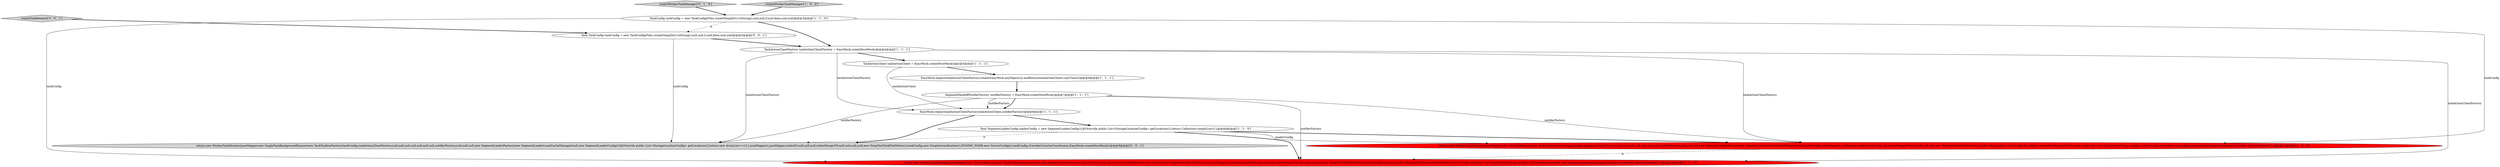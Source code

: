digraph {
3 [style = filled, label = "EasyMock.replay(taskActionClientFactory,taskActionClient,notifierFactory)@@@8@@@['1', '1', '1']", fillcolor = white, shape = ellipse image = "AAA0AAABBB1BBB"];
11 [style = filled, label = "return new WorkerTaskMonitor(jsonMapper,new SingleTaskBackgroundRunner(new TaskToolboxFactory(taskConfig,taskActionClientFactory,null,null,null,null,null,null,null,notifierFactory,null,null,null,new SegmentLoaderFactory(new SegmentLoaderLocalCacheManager(null,new SegmentLoaderConfig(){@Override public List<StorageLocationConfig> getLocations(){return new ArrayList<>()}},jsonMapper)),jsonMapper,indexIO,null,null,null,indexMergerV9,null,null,null,null,new NoopTestTaskFileWriter()),taskConfig,new NoopServiceEmitter(),DUMMY_NODE,new ServerConfig()),taskConfig,cf,workerCuratorCoordinator,EasyMock.createNiceMock())@@@9@@@['0', '0', '1']", fillcolor = lightgray, shape = ellipse image = "AAA0AAABBB3BBB"];
4 [style = filled, label = "TaskConfig taskConfig = new TaskConfig(Files.createTempDir().toString(),null,null,0,null,false,null,null)@@@3@@@['1', '1', '0']", fillcolor = white, shape = ellipse image = "AAA0AAABBB1BBB"];
13 [style = filled, label = "createTaskMonitor['0', '0', '1']", fillcolor = lightgray, shape = diamond image = "AAA0AAABBB3BBB"];
10 [style = filled, label = "return new WorkerTaskManager(jsonMapper,new TestTaskRunner(new TaskToolboxFactory(taskConfig,taskActionClientFactory,null,null,null,null,null,null,null,notifierFactory,null,null,null,new SegmentLoaderFactory(null,jsonMapper),jsonMapper,indexIO,null,null,null,indexMergerV9,null,null,null,null,new NoopTestTaskFileWriter()),taskConfig,location),taskConfig,EasyMock.createNiceMock()){@Override protected void taskStarted(String taskId){}@Override protected void taskAnnouncementChanged(TaskAnnouncement announcement){}}@@@15@@@['0', '1', '0']", fillcolor = red, shape = ellipse image = "AAA1AAABBB2BBB"];
5 [style = filled, label = "TaskActionClient taskActionClient = EasyMock.createNiceMock()@@@5@@@['1', '1', '1']", fillcolor = white, shape = ellipse image = "AAA0AAABBB1BBB"];
6 [style = filled, label = "return new WorkerTaskManager(jsonMapper,new TestTaskRunner(new TaskToolboxFactory(taskConfig,taskActionClientFactory,null,null,null,null,null,null,null,notifierFactory,null,null,null,new SegmentLoaderFactory(new SegmentLoaderLocalCacheManager(null,loaderConfig,jsonMapper)),jsonMapper,indexIO,null,null,null,indexMergerV9,null,null,null,null,new NoopTestTaskFileWriter()),taskConfig,location),taskConfig,EasyMock.createNiceMock()){@Override protected void taskStarted(String taskId){}@Override protected void taskAnnouncementChanged(TaskAnnouncement announcement){}}@@@15@@@['1', '0', '0']", fillcolor = red, shape = ellipse image = "AAA1AAABBB1BBB"];
7 [style = filled, label = "TaskActionClientFactory taskActionClientFactory = EasyMock.createNiceMock()@@@4@@@['1', '1', '1']", fillcolor = white, shape = ellipse image = "AAA0AAABBB1BBB"];
8 [style = filled, label = "final SegmentLoaderConfig loaderConfig = new SegmentLoaderConfig(){@Override public List<StorageLocationConfig> getLocations(){return Collections.emptyList()}}@@@9@@@['1', '1', '0']", fillcolor = white, shape = ellipse image = "AAA0AAABBB1BBB"];
9 [style = filled, label = "createWorkerTaskManager['0', '1', '0']", fillcolor = lightgray, shape = diamond image = "AAA0AAABBB2BBB"];
1 [style = filled, label = "createWorkerTaskManager['1', '0', '0']", fillcolor = lightgray, shape = diamond image = "AAA0AAABBB1BBB"];
2 [style = filled, label = "SegmentHandoffNotifierFactory notifierFactory = EasyMock.createNiceMock()@@@7@@@['1', '1', '1']", fillcolor = white, shape = ellipse image = "AAA0AAABBB1BBB"];
0 [style = filled, label = "EasyMock.expect(taskActionClientFactory.create(EasyMock.anyObject())).andReturn(taskActionClient).anyTimes()@@@6@@@['1', '1', '1']", fillcolor = white, shape = ellipse image = "AAA0AAABBB1BBB"];
12 [style = filled, label = "final TaskConfig taskConfig = new TaskConfig(Files.createTempDir().toString(),null,null,0,null,false,null,null)@@@3@@@['0', '0', '1']", fillcolor = white, shape = ellipse image = "AAA0AAABBB3BBB"];
12->11 [style = solid, label="taskConfig"];
8->10 [style = bold, label=""];
1->4 [style = bold, label=""];
9->4 [style = bold, label=""];
2->3 [style = bold, label=""];
0->2 [style = bold, label=""];
3->11 [style = bold, label=""];
7->6 [style = solid, label="taskActionClientFactory"];
4->10 [style = solid, label="taskConfig"];
7->3 [style = solid, label="taskActionClientFactory"];
5->3 [style = solid, label="taskActionClient"];
8->6 [style = solid, label="loaderConfig"];
2->11 [style = solid, label="notifierFactory"];
8->6 [style = bold, label=""];
7->11 [style = solid, label="taskActionClientFactory"];
2->3 [style = solid, label="notifierFactory"];
12->7 [style = bold, label=""];
4->7 [style = bold, label=""];
7->10 [style = solid, label="taskActionClientFactory"];
4->12 [style = dashed, label="0"];
6->10 [style = dashed, label="0"];
4->6 [style = solid, label="taskConfig"];
7->5 [style = bold, label=""];
13->12 [style = bold, label=""];
5->0 [style = bold, label=""];
3->8 [style = bold, label=""];
2->6 [style = solid, label="notifierFactory"];
8->11 [style = dashed, label="0"];
2->10 [style = solid, label="notifierFactory"];
}

